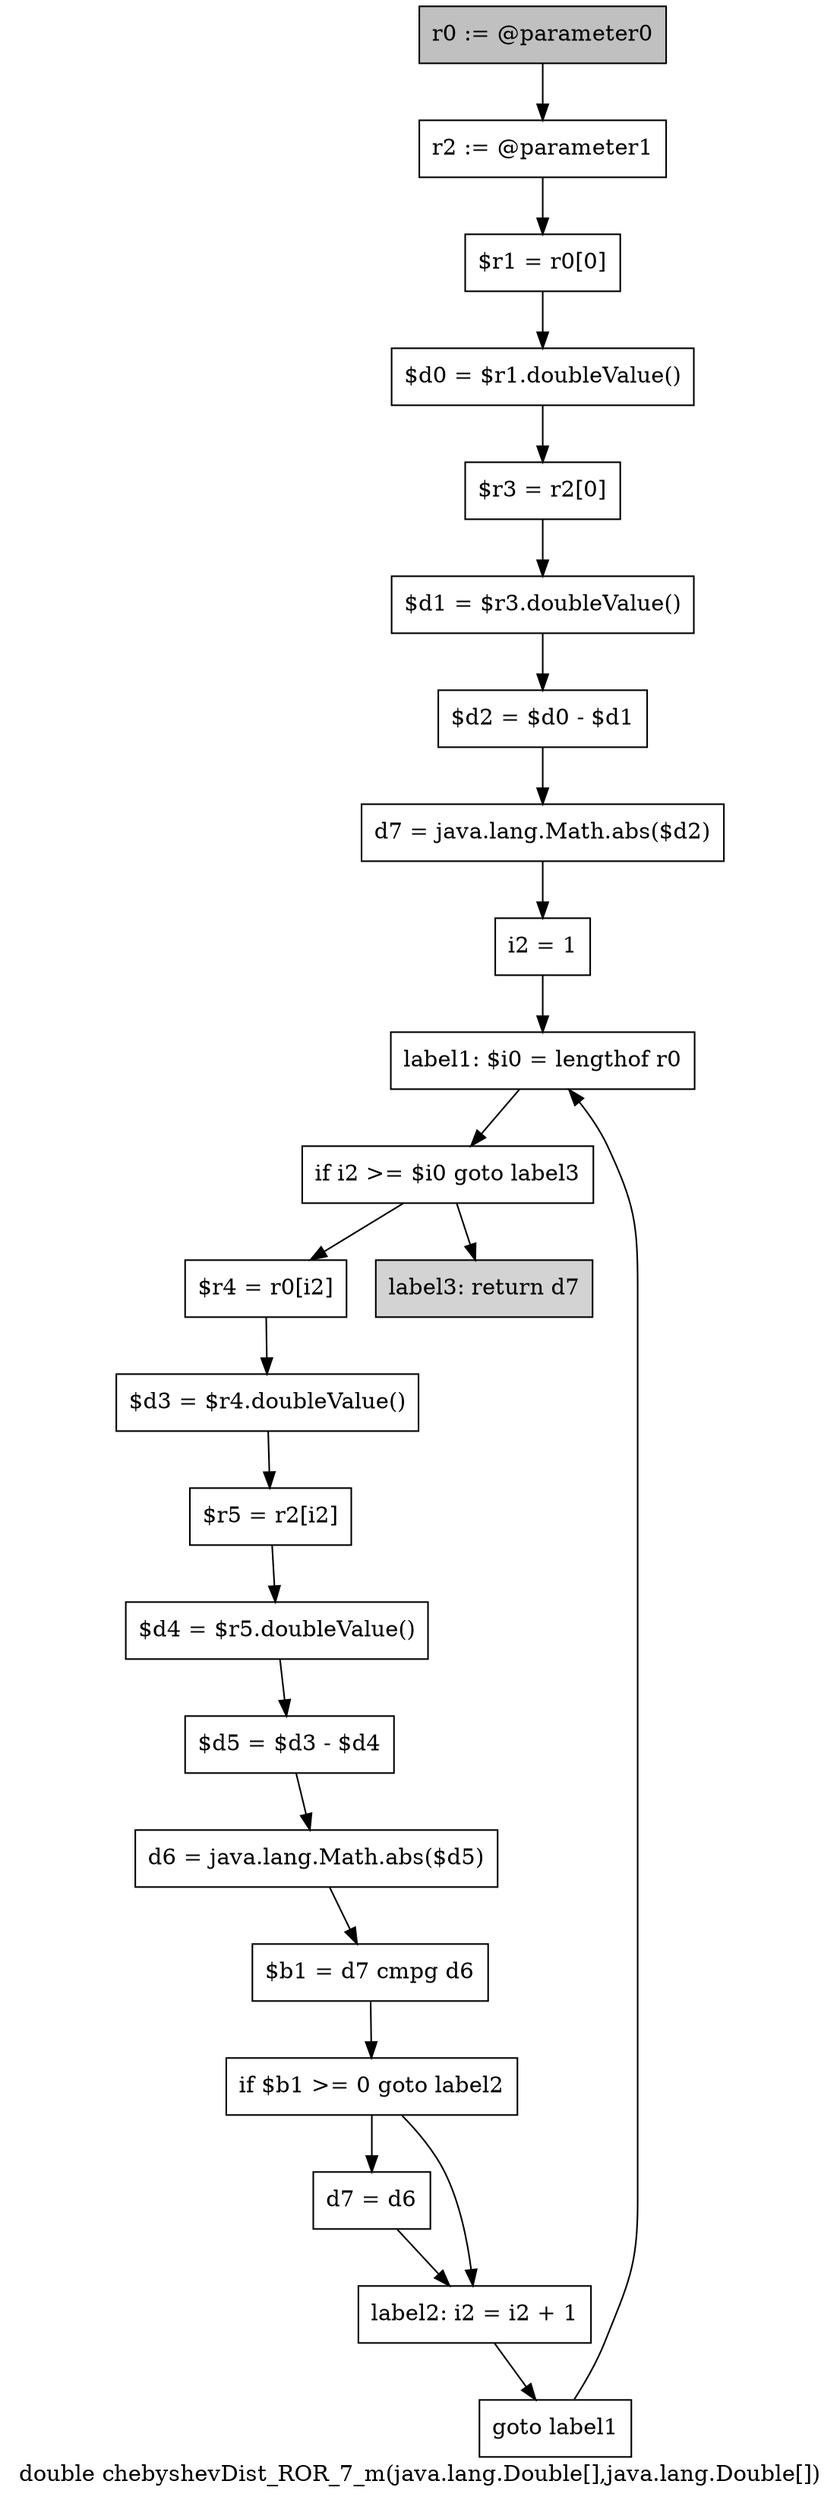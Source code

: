 digraph "double chebyshevDist_ROR_7_m(java.lang.Double[],java.lang.Double[])" {
    label="double chebyshevDist_ROR_7_m(java.lang.Double[],java.lang.Double[])";
    node [shape=box];
    "0" [style=filled,fillcolor=gray,label="r0 := @parameter0",];
    "1" [label="r2 := @parameter1",];
    "0"->"1";
    "2" [label="$r1 = r0[0]",];
    "1"->"2";
    "3" [label="$d0 = $r1.doubleValue()",];
    "2"->"3";
    "4" [label="$r3 = r2[0]",];
    "3"->"4";
    "5" [label="$d1 = $r3.doubleValue()",];
    "4"->"5";
    "6" [label="$d2 = $d0 - $d1",];
    "5"->"6";
    "7" [label="d7 = java.lang.Math.abs($d2)",];
    "6"->"7";
    "8" [label="i2 = 1",];
    "7"->"8";
    "9" [label="label1: $i0 = lengthof r0",];
    "8"->"9";
    "10" [label="if i2 >= $i0 goto label3",];
    "9"->"10";
    "11" [label="$r4 = r0[i2]",];
    "10"->"11";
    "22" [style=filled,fillcolor=lightgray,label="label3: return d7",];
    "10"->"22";
    "12" [label="$d3 = $r4.doubleValue()",];
    "11"->"12";
    "13" [label="$r5 = r2[i2]",];
    "12"->"13";
    "14" [label="$d4 = $r5.doubleValue()",];
    "13"->"14";
    "15" [label="$d5 = $d3 - $d4",];
    "14"->"15";
    "16" [label="d6 = java.lang.Math.abs($d5)",];
    "15"->"16";
    "17" [label="$b1 = d7 cmpg d6",];
    "16"->"17";
    "18" [label="if $b1 >= 0 goto label2",];
    "17"->"18";
    "19" [label="d7 = d6",];
    "18"->"19";
    "20" [label="label2: i2 = i2 + 1",];
    "18"->"20";
    "19"->"20";
    "21" [label="goto label1",];
    "20"->"21";
    "21"->"9";
}
